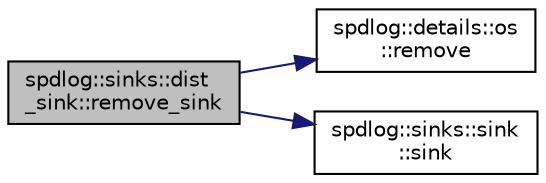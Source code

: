 digraph "spdlog::sinks::dist_sink::remove_sink"
{
  edge [fontname="Helvetica",fontsize="10",labelfontname="Helvetica",labelfontsize="10"];
  node [fontname="Helvetica",fontsize="10",shape=record];
  rankdir="LR";
  Node1 [label="spdlog::sinks::dist\l_sink::remove_sink",height=0.2,width=0.4,color="black", fillcolor="grey75", style="filled" fontcolor="black"];
  Node1 -> Node2 [color="midnightblue",fontsize="10",style="solid",fontname="Helvetica"];
  Node2 [label="spdlog::details::os\l::remove",height=0.2,width=0.4,color="black", fillcolor="white", style="filled",URL="$namespacespdlog_1_1details_1_1os.html#a08477012dc14c38d86657b40edd2f534"];
  Node1 -> Node3 [color="midnightblue",fontsize="10",style="solid",fontname="Helvetica"];
  Node3 [label="spdlog::sinks::sink\l::sink",height=0.2,width=0.4,color="black", fillcolor="white", style="filled",URL="$classspdlog_1_1sinks_1_1sink.html#a9fc419b02a5b7bd279da42f04f6979ab"];
}
